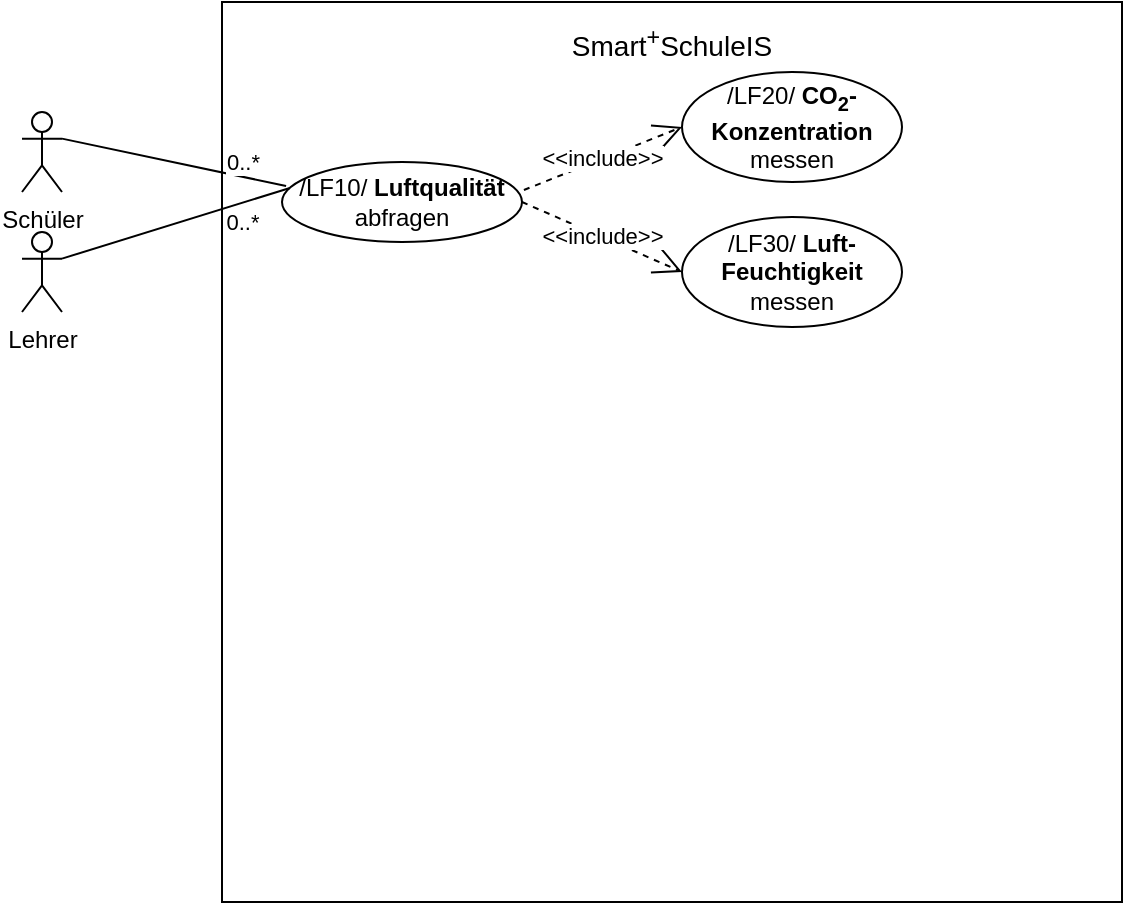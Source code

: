 <mxfile version="13.9.9" type="github">
  <diagram id="NjPx6L6P-f17HurSo4oa" name="Page-1">
    <mxGraphModel dx="862" dy="489" grid="1" gridSize="10" guides="1" tooltips="1" connect="1" arrows="1" fold="1" page="1" pageScale="1" pageWidth="827" pageHeight="1169" math="0" shadow="0">
      <root>
        <mxCell id="0" />
        <mxCell id="1" parent="0" />
        <mxCell id="tBXFolUEibetbll4YTJQ-2" value="" style="whiteSpace=wrap;html=1;aspect=fixed;" vertex="1" parent="1">
          <mxGeometry x="190" y="30" width="450" height="450" as="geometry" />
        </mxCell>
        <mxCell id="tBXFolUEibetbll4YTJQ-3" value="&lt;font style=&quot;font-size: 14px&quot;&gt;&lt;span style=&quot;line-height: 115% ; font-family: &amp;#34;arial&amp;#34; , &amp;#34;sans-serif&amp;#34;&quot;&gt;Smart&lt;sup&gt;+&lt;/sup&gt;SchuleIS&lt;/span&gt;&lt;/font&gt;" style="text;html=1;strokeColor=none;fillColor=none;align=center;verticalAlign=middle;whiteSpace=wrap;rounded=0;" vertex="1" parent="1">
          <mxGeometry x="395" y="40" width="40" height="20" as="geometry" />
        </mxCell>
        <mxCell id="tBXFolUEibetbll4YTJQ-4" value="Lehrer" style="shape=umlActor;verticalLabelPosition=bottom;verticalAlign=top;html=1;outlineConnect=0;" vertex="1" parent="1">
          <mxGeometry x="90" y="145" width="20" height="40" as="geometry" />
        </mxCell>
        <mxCell id="tBXFolUEibetbll4YTJQ-5" value="/LF10/ &lt;b&gt;Luftqualität&lt;/b&gt; abfragen" style="ellipse;whiteSpace=wrap;html=1;" vertex="1" parent="1">
          <mxGeometry x="220" y="110" width="120" height="40" as="geometry" />
        </mxCell>
        <mxCell id="tBXFolUEibetbll4YTJQ-7" value="0..*" style="endArrow=none;html=1;entryX=0.033;entryY=0.325;entryDx=0;entryDy=0;entryPerimeter=0;exitX=1;exitY=0.333;exitDx=0;exitDy=0;exitPerimeter=0;" edge="1" parent="1" source="tBXFolUEibetbll4YTJQ-4" target="tBXFolUEibetbll4YTJQ-5">
          <mxGeometry x="0.532" y="-9" width="50" height="50" relative="1" as="geometry">
            <mxPoint x="150" y="160" as="sourcePoint" />
            <mxPoint x="200" y="110" as="targetPoint" />
            <mxPoint as="offset" />
          </mxGeometry>
        </mxCell>
        <mxCell id="tBXFolUEibetbll4YTJQ-8" value="Schüler" style="shape=umlActor;verticalLabelPosition=bottom;verticalAlign=top;html=1;outlineConnect=0;" vertex="1" parent="1">
          <mxGeometry x="90" y="85" width="20" height="40" as="geometry" />
        </mxCell>
        <mxCell id="tBXFolUEibetbll4YTJQ-9" value="&lt;div align=&quot;right&quot;&gt;0..*&lt;/div&gt;" style="endArrow=none;html=1;exitX=1;exitY=0.333;exitDx=0;exitDy=0;exitPerimeter=0;entryX=0.017;entryY=0.3;entryDx=0;entryDy=0;entryPerimeter=0;align=right;" edge="1" parent="1" source="tBXFolUEibetbll4YTJQ-8" target="tBXFolUEibetbll4YTJQ-5">
          <mxGeometry x="0.751" y="9" width="50" height="50" relative="1" as="geometry">
            <mxPoint x="140" y="80" as="sourcePoint" />
            <mxPoint x="190" y="30" as="targetPoint" />
            <mxPoint as="offset" />
          </mxGeometry>
        </mxCell>
        <mxCell id="tBXFolUEibetbll4YTJQ-10" value="&lt;div&gt;/LF20/ &lt;strong&gt; CO&lt;sub&gt;2&lt;/sub&gt;-Konzentration &lt;/strong&gt;messen&lt;/div&gt;&lt;strong&gt;&lt;/strong&gt;" style="ellipse;whiteSpace=wrap;html=1;" vertex="1" parent="1">
          <mxGeometry x="420" y="65" width="110" height="55" as="geometry" />
        </mxCell>
        <mxCell id="tBXFolUEibetbll4YTJQ-12" value="&amp;lt;&amp;lt;include&amp;gt;&amp;gt;" style="endArrow=open;endSize=12;dashed=1;html=1;entryX=0;entryY=0.5;entryDx=0;entryDy=0;exitX=1.008;exitY=0.35;exitDx=0;exitDy=0;exitPerimeter=0;" edge="1" parent="1" source="tBXFolUEibetbll4YTJQ-5" target="tBXFolUEibetbll4YTJQ-10">
          <mxGeometry width="160" relative="1" as="geometry">
            <mxPoint x="340" y="160" as="sourcePoint" />
            <mxPoint x="500" y="160" as="targetPoint" />
          </mxGeometry>
        </mxCell>
        <mxCell id="tBXFolUEibetbll4YTJQ-13" value="&lt;div&gt;/LF30/ &lt;b&gt;Luft-&lt;/b&gt;&lt;/div&gt;&lt;div&gt;&lt;b&gt;Feuchtigkeit&lt;/b&gt; &lt;br&gt;&lt;/div&gt;&lt;div&gt;messen&lt;br&gt;&lt;/div&gt;" style="ellipse;whiteSpace=wrap;html=1;" vertex="1" parent="1">
          <mxGeometry x="420" y="137.5" width="110" height="55" as="geometry" />
        </mxCell>
        <mxCell id="tBXFolUEibetbll4YTJQ-14" value="&amp;lt;&amp;lt;include&amp;gt;&amp;gt;" style="endArrow=open;endSize=12;dashed=1;html=1;entryX=0;entryY=0.5;entryDx=0;entryDy=0;exitX=1;exitY=0.5;exitDx=0;exitDy=0;" edge="1" parent="1" source="tBXFolUEibetbll4YTJQ-5" target="tBXFolUEibetbll4YTJQ-13">
          <mxGeometry width="160" relative="1" as="geometry">
            <mxPoint x="260" y="180" as="sourcePoint" />
            <mxPoint x="420" y="180" as="targetPoint" />
          </mxGeometry>
        </mxCell>
      </root>
    </mxGraphModel>
  </diagram>
</mxfile>

